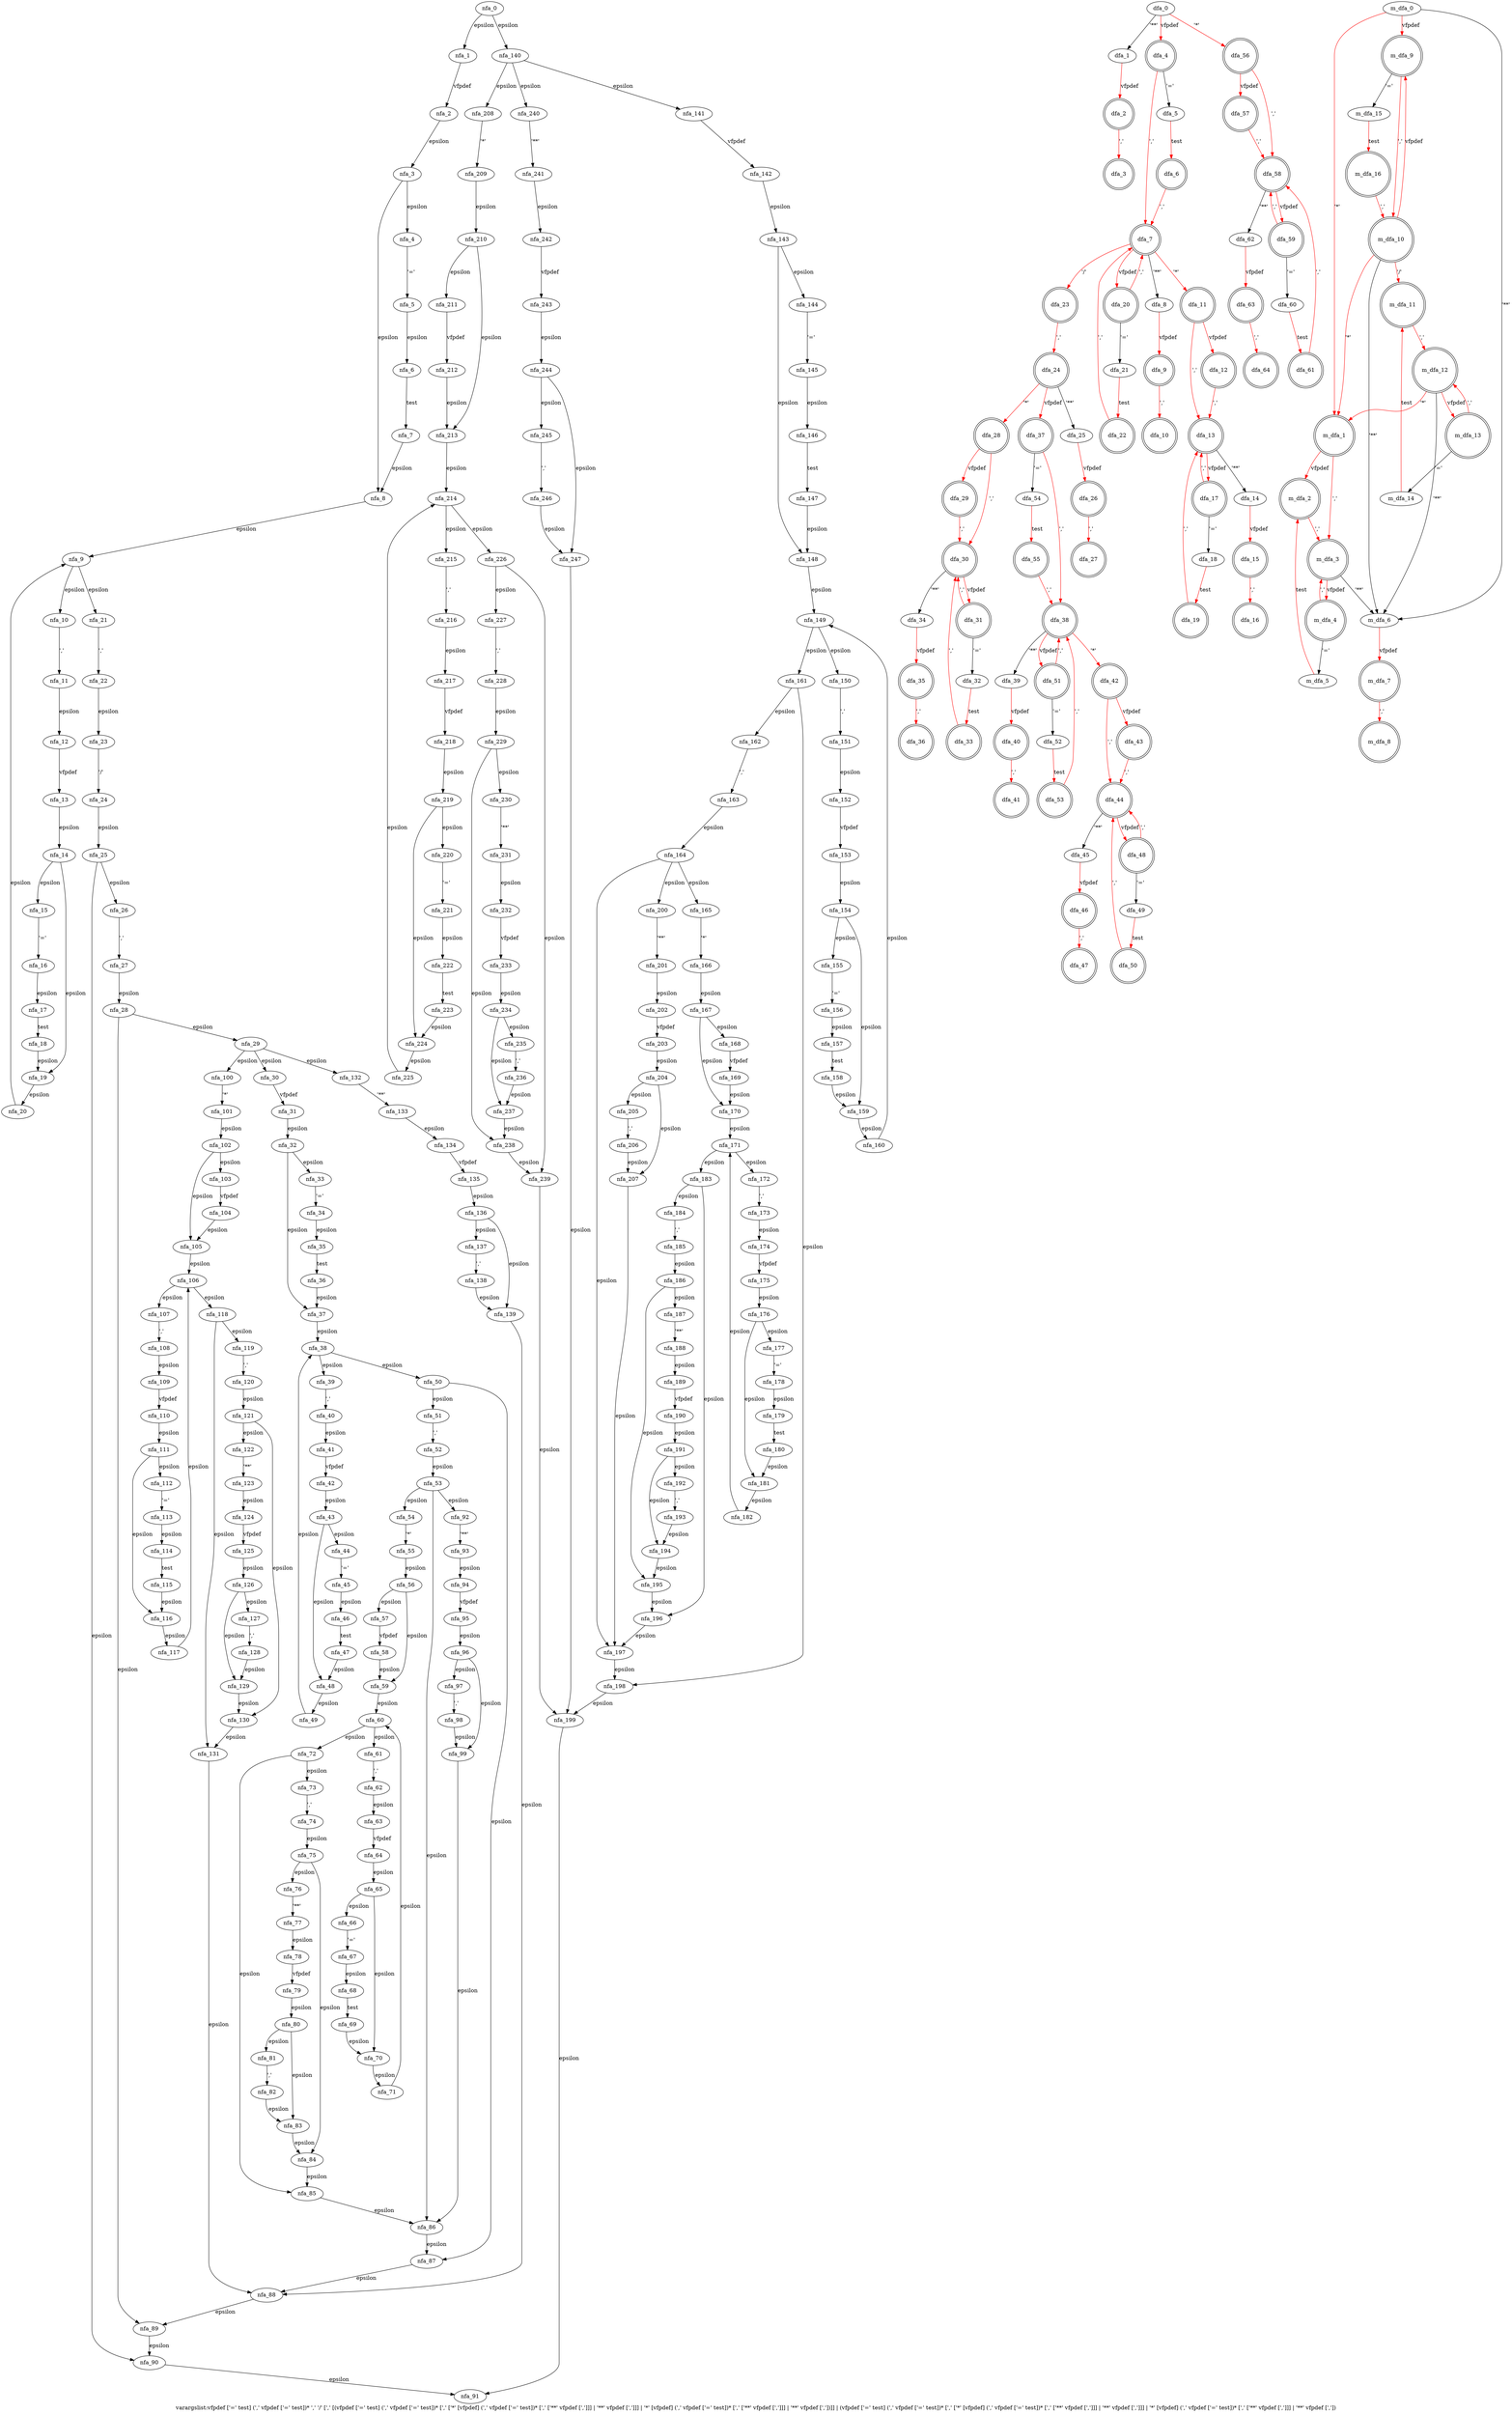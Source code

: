 digraph varargslist {
 graph[label="varargslist:vfpdef ['=' test] (',' vfpdef ['=' test])* ',' '/' [',' [(vfpdef ['=' test] (',' vfpdef ['=' test])* [',' ['*' [vfpdef] (',' vfpdef ['=' test])* [',' ['**' vfpdef [',']]] | '**' vfpdef [',']]] | '*' [vfpdef] (',' vfpdef ['=' test])* [',' ['**' vfpdef [',']]] | '**' vfpdef [','])]] | (vfpdef ['=' test] (',' vfpdef ['=' test])* [',' ['*' [vfpdef] (',' vfpdef ['=' test])* [',' ['**' vfpdef [',']]] | '**' vfpdef [',']]] | '*' [vfpdef] (',' vfpdef ['=' test])* [',' ['**' vfpdef [',']]] | '**' vfpdef [','])"]
 subgraph varargslist_nfa {
  nfa_0->nfa_1[label="epsilon"]
  nfa_1->nfa_2[label="vfpdef"]
  nfa_2->nfa_3[label="epsilon"]
  nfa_3->nfa_4[label="epsilon"]
  nfa_4->nfa_5[label="'='"]
  nfa_5->nfa_6[label="epsilon"]
  nfa_6->nfa_7[label="test"]
  nfa_7->nfa_8[label="epsilon"]
  nfa_8->nfa_9[label="epsilon"]
  nfa_9->nfa_10[label="epsilon"]
  nfa_10->nfa_11[label="','"]
  nfa_11->nfa_12[label="epsilon"]
  nfa_12->nfa_13[label="vfpdef"]
  nfa_13->nfa_14[label="epsilon"]
  nfa_14->nfa_15[label="epsilon"]
  nfa_15->nfa_16[label="'='"]
  nfa_16->nfa_17[label="epsilon"]
  nfa_17->nfa_18[label="test"]
  nfa_18->nfa_19[label="epsilon"]
  nfa_19->nfa_20[label="epsilon"]
  nfa_20->nfa_9[label="epsilon"]
  nfa_14->nfa_19[label="epsilon"]
  nfa_9->nfa_21[label="epsilon"]
  nfa_21->nfa_22[label="','"]
  nfa_22->nfa_23[label="epsilon"]
  nfa_23->nfa_24[label="'/'"]
  nfa_24->nfa_25[label="epsilon"]
  nfa_25->nfa_26[label="epsilon"]
  nfa_26->nfa_27[label="','"]
  nfa_27->nfa_28[label="epsilon"]
  nfa_28->nfa_29[label="epsilon"]
  nfa_29->nfa_30[label="epsilon"]
  nfa_30->nfa_31[label="vfpdef"]
  nfa_31->nfa_32[label="epsilon"]
  nfa_32->nfa_33[label="epsilon"]
  nfa_33->nfa_34[label="'='"]
  nfa_34->nfa_35[label="epsilon"]
  nfa_35->nfa_36[label="test"]
  nfa_36->nfa_37[label="epsilon"]
  nfa_37->nfa_38[label="epsilon"]
  nfa_38->nfa_39[label="epsilon"]
  nfa_39->nfa_40[label="','"]
  nfa_40->nfa_41[label="epsilon"]
  nfa_41->nfa_42[label="vfpdef"]
  nfa_42->nfa_43[label="epsilon"]
  nfa_43->nfa_44[label="epsilon"]
  nfa_44->nfa_45[label="'='"]
  nfa_45->nfa_46[label="epsilon"]
  nfa_46->nfa_47[label="test"]
  nfa_47->nfa_48[label="epsilon"]
  nfa_48->nfa_49[label="epsilon"]
  nfa_49->nfa_38[label="epsilon"]
  nfa_43->nfa_48[label="epsilon"]
  nfa_38->nfa_50[label="epsilon"]
  nfa_50->nfa_51[label="epsilon"]
  nfa_51->nfa_52[label="','"]
  nfa_52->nfa_53[label="epsilon"]
  nfa_53->nfa_54[label="epsilon"]
  nfa_54->nfa_55[label="'*'"]
  nfa_55->nfa_56[label="epsilon"]
  nfa_56->nfa_57[label="epsilon"]
  nfa_57->nfa_58[label="vfpdef"]
  nfa_58->nfa_59[label="epsilon"]
  nfa_59->nfa_60[label="epsilon"]
  nfa_60->nfa_61[label="epsilon"]
  nfa_61->nfa_62[label="','"]
  nfa_62->nfa_63[label="epsilon"]
  nfa_63->nfa_64[label="vfpdef"]
  nfa_64->nfa_65[label="epsilon"]
  nfa_65->nfa_66[label="epsilon"]
  nfa_66->nfa_67[label="'='"]
  nfa_67->nfa_68[label="epsilon"]
  nfa_68->nfa_69[label="test"]
  nfa_69->nfa_70[label="epsilon"]
  nfa_70->nfa_71[label="epsilon"]
  nfa_71->nfa_60[label="epsilon"]
  nfa_65->nfa_70[label="epsilon"]
  nfa_60->nfa_72[label="epsilon"]
  nfa_72->nfa_73[label="epsilon"]
  nfa_73->nfa_74[label="','"]
  nfa_74->nfa_75[label="epsilon"]
  nfa_75->nfa_76[label="epsilon"]
  nfa_76->nfa_77[label="'**'"]
  nfa_77->nfa_78[label="epsilon"]
  nfa_78->nfa_79[label="vfpdef"]
  nfa_79->nfa_80[label="epsilon"]
  nfa_80->nfa_81[label="epsilon"]
  nfa_81->nfa_82[label="','"]
  nfa_82->nfa_83[label="epsilon"]
  nfa_83->nfa_84[label="epsilon"]
  nfa_84->nfa_85[label="epsilon"]
  nfa_85->nfa_86[label="epsilon"]
  nfa_86->nfa_87[label="epsilon"]
  nfa_87->nfa_88[label="epsilon"]
  nfa_88->nfa_89[label="epsilon"]
  nfa_89->nfa_90[label="epsilon"]
  nfa_90->nfa_91[label="epsilon"]
  nfa_80->nfa_83[label="epsilon"]
  nfa_75->nfa_84[label="epsilon"]
  nfa_72->nfa_85[label="epsilon"]
  nfa_56->nfa_59[label="epsilon"]
  nfa_53->nfa_92[label="epsilon"]
  nfa_92->nfa_93[label="'**'"]
  nfa_93->nfa_94[label="epsilon"]
  nfa_94->nfa_95[label="vfpdef"]
  nfa_95->nfa_96[label="epsilon"]
  nfa_96->nfa_97[label="epsilon"]
  nfa_97->nfa_98[label="','"]
  nfa_98->nfa_99[label="epsilon"]
  nfa_99->nfa_86[label="epsilon"]
  nfa_96->nfa_99[label="epsilon"]
  nfa_53->nfa_86[label="epsilon"]
  nfa_50->nfa_87[label="epsilon"]
  nfa_32->nfa_37[label="epsilon"]
  nfa_29->nfa_100[label="epsilon"]
  nfa_100->nfa_101[label="'*'"]
  nfa_101->nfa_102[label="epsilon"]
  nfa_102->nfa_103[label="epsilon"]
  nfa_103->nfa_104[label="vfpdef"]
  nfa_104->nfa_105[label="epsilon"]
  nfa_105->nfa_106[label="epsilon"]
  nfa_106->nfa_107[label="epsilon"]
  nfa_107->nfa_108[label="','"]
  nfa_108->nfa_109[label="epsilon"]
  nfa_109->nfa_110[label="vfpdef"]
  nfa_110->nfa_111[label="epsilon"]
  nfa_111->nfa_112[label="epsilon"]
  nfa_112->nfa_113[label="'='"]
  nfa_113->nfa_114[label="epsilon"]
  nfa_114->nfa_115[label="test"]
  nfa_115->nfa_116[label="epsilon"]
  nfa_116->nfa_117[label="epsilon"]
  nfa_117->nfa_106[label="epsilon"]
  nfa_111->nfa_116[label="epsilon"]
  nfa_106->nfa_118[label="epsilon"]
  nfa_118->nfa_119[label="epsilon"]
  nfa_119->nfa_120[label="','"]
  nfa_120->nfa_121[label="epsilon"]
  nfa_121->nfa_122[label="epsilon"]
  nfa_122->nfa_123[label="'**'"]
  nfa_123->nfa_124[label="epsilon"]
  nfa_124->nfa_125[label="vfpdef"]
  nfa_125->nfa_126[label="epsilon"]
  nfa_126->nfa_127[label="epsilon"]
  nfa_127->nfa_128[label="','"]
  nfa_128->nfa_129[label="epsilon"]
  nfa_129->nfa_130[label="epsilon"]
  nfa_130->nfa_131[label="epsilon"]
  nfa_131->nfa_88[label="epsilon"]
  nfa_126->nfa_129[label="epsilon"]
  nfa_121->nfa_130[label="epsilon"]
  nfa_118->nfa_131[label="epsilon"]
  nfa_102->nfa_105[label="epsilon"]
  nfa_29->nfa_132[label="epsilon"]
  nfa_132->nfa_133[label="'**'"]
  nfa_133->nfa_134[label="epsilon"]
  nfa_134->nfa_135[label="vfpdef"]
  nfa_135->nfa_136[label="epsilon"]
  nfa_136->nfa_137[label="epsilon"]
  nfa_137->nfa_138[label="','"]
  nfa_138->nfa_139[label="epsilon"]
  nfa_139->nfa_88[label="epsilon"]
  nfa_136->nfa_139[label="epsilon"]
  nfa_28->nfa_89[label="epsilon"]
  nfa_25->nfa_90[label="epsilon"]
  nfa_3->nfa_8[label="epsilon"]
  nfa_0->nfa_140[label="epsilon"]
  nfa_140->nfa_141[label="epsilon"]
  nfa_141->nfa_142[label="vfpdef"]
  nfa_142->nfa_143[label="epsilon"]
  nfa_143->nfa_144[label="epsilon"]
  nfa_144->nfa_145[label="'='"]
  nfa_145->nfa_146[label="epsilon"]
  nfa_146->nfa_147[label="test"]
  nfa_147->nfa_148[label="epsilon"]
  nfa_148->nfa_149[label="epsilon"]
  nfa_149->nfa_150[label="epsilon"]
  nfa_150->nfa_151[label="','"]
  nfa_151->nfa_152[label="epsilon"]
  nfa_152->nfa_153[label="vfpdef"]
  nfa_153->nfa_154[label="epsilon"]
  nfa_154->nfa_155[label="epsilon"]
  nfa_155->nfa_156[label="'='"]
  nfa_156->nfa_157[label="epsilon"]
  nfa_157->nfa_158[label="test"]
  nfa_158->nfa_159[label="epsilon"]
  nfa_159->nfa_160[label="epsilon"]
  nfa_160->nfa_149[label="epsilon"]
  nfa_154->nfa_159[label="epsilon"]
  nfa_149->nfa_161[label="epsilon"]
  nfa_161->nfa_162[label="epsilon"]
  nfa_162->nfa_163[label="','"]
  nfa_163->nfa_164[label="epsilon"]
  nfa_164->nfa_165[label="epsilon"]
  nfa_165->nfa_166[label="'*'"]
  nfa_166->nfa_167[label="epsilon"]
  nfa_167->nfa_168[label="epsilon"]
  nfa_168->nfa_169[label="vfpdef"]
  nfa_169->nfa_170[label="epsilon"]
  nfa_170->nfa_171[label="epsilon"]
  nfa_171->nfa_172[label="epsilon"]
  nfa_172->nfa_173[label="','"]
  nfa_173->nfa_174[label="epsilon"]
  nfa_174->nfa_175[label="vfpdef"]
  nfa_175->nfa_176[label="epsilon"]
  nfa_176->nfa_177[label="epsilon"]
  nfa_177->nfa_178[label="'='"]
  nfa_178->nfa_179[label="epsilon"]
  nfa_179->nfa_180[label="test"]
  nfa_180->nfa_181[label="epsilon"]
  nfa_181->nfa_182[label="epsilon"]
  nfa_182->nfa_171[label="epsilon"]
  nfa_176->nfa_181[label="epsilon"]
  nfa_171->nfa_183[label="epsilon"]
  nfa_183->nfa_184[label="epsilon"]
  nfa_184->nfa_185[label="','"]
  nfa_185->nfa_186[label="epsilon"]
  nfa_186->nfa_187[label="epsilon"]
  nfa_187->nfa_188[label="'**'"]
  nfa_188->nfa_189[label="epsilon"]
  nfa_189->nfa_190[label="vfpdef"]
  nfa_190->nfa_191[label="epsilon"]
  nfa_191->nfa_192[label="epsilon"]
  nfa_192->nfa_193[label="','"]
  nfa_193->nfa_194[label="epsilon"]
  nfa_194->nfa_195[label="epsilon"]
  nfa_195->nfa_196[label="epsilon"]
  nfa_196->nfa_197[label="epsilon"]
  nfa_197->nfa_198[label="epsilon"]
  nfa_198->nfa_199[label="epsilon"]
  nfa_199->nfa_91[label="epsilon"]
  nfa_191->nfa_194[label="epsilon"]
  nfa_186->nfa_195[label="epsilon"]
  nfa_183->nfa_196[label="epsilon"]
  nfa_167->nfa_170[label="epsilon"]
  nfa_164->nfa_200[label="epsilon"]
  nfa_200->nfa_201[label="'**'"]
  nfa_201->nfa_202[label="epsilon"]
  nfa_202->nfa_203[label="vfpdef"]
  nfa_203->nfa_204[label="epsilon"]
  nfa_204->nfa_205[label="epsilon"]
  nfa_205->nfa_206[label="','"]
  nfa_206->nfa_207[label="epsilon"]
  nfa_207->nfa_197[label="epsilon"]
  nfa_204->nfa_207[label="epsilon"]
  nfa_164->nfa_197[label="epsilon"]
  nfa_161->nfa_198[label="epsilon"]
  nfa_143->nfa_148[label="epsilon"]
  nfa_140->nfa_208[label="epsilon"]
  nfa_208->nfa_209[label="'*'"]
  nfa_209->nfa_210[label="epsilon"]
  nfa_210->nfa_211[label="epsilon"]
  nfa_211->nfa_212[label="vfpdef"]
  nfa_212->nfa_213[label="epsilon"]
  nfa_213->nfa_214[label="epsilon"]
  nfa_214->nfa_215[label="epsilon"]
  nfa_215->nfa_216[label="','"]
  nfa_216->nfa_217[label="epsilon"]
  nfa_217->nfa_218[label="vfpdef"]
  nfa_218->nfa_219[label="epsilon"]
  nfa_219->nfa_220[label="epsilon"]
  nfa_220->nfa_221[label="'='"]
  nfa_221->nfa_222[label="epsilon"]
  nfa_222->nfa_223[label="test"]
  nfa_223->nfa_224[label="epsilon"]
  nfa_224->nfa_225[label="epsilon"]
  nfa_225->nfa_214[label="epsilon"]
  nfa_219->nfa_224[label="epsilon"]
  nfa_214->nfa_226[label="epsilon"]
  nfa_226->nfa_227[label="epsilon"]
  nfa_227->nfa_228[label="','"]
  nfa_228->nfa_229[label="epsilon"]
  nfa_229->nfa_230[label="epsilon"]
  nfa_230->nfa_231[label="'**'"]
  nfa_231->nfa_232[label="epsilon"]
  nfa_232->nfa_233[label="vfpdef"]
  nfa_233->nfa_234[label="epsilon"]
  nfa_234->nfa_235[label="epsilon"]
  nfa_235->nfa_236[label="','"]
  nfa_236->nfa_237[label="epsilon"]
  nfa_237->nfa_238[label="epsilon"]
  nfa_238->nfa_239[label="epsilon"]
  nfa_239->nfa_199[label="epsilon"]
  nfa_234->nfa_237[label="epsilon"]
  nfa_229->nfa_238[label="epsilon"]
  nfa_226->nfa_239[label="epsilon"]
  nfa_210->nfa_213[label="epsilon"]
  nfa_140->nfa_240[label="epsilon"]
  nfa_240->nfa_241[label="'**'"]
  nfa_241->nfa_242[label="epsilon"]
  nfa_242->nfa_243[label="vfpdef"]
  nfa_243->nfa_244[label="epsilon"]
  nfa_244->nfa_245[label="epsilon"]
  nfa_245->nfa_246[label="','"]
  nfa_246->nfa_247[label="epsilon"]
  nfa_247->nfa_199[label="epsilon"]
  nfa_244->nfa_247[label="epsilon"]
  }
 subgraph varargslist_dfa {
  dfa_0->dfa_1[label="'**'"]
  dfa_1->dfa_2[label="vfpdef",color=red]
  dfa_2->dfa_3[label="','",color=red]
  dfa_0->dfa_4[label="vfpdef",color=red]
  dfa_4->dfa_5[label="'='"]
  dfa_5->dfa_6[label="test",color=red]
  dfa_6->dfa_7[label="','",color=red]
  dfa_7->dfa_8[label="'**'"]
  dfa_8->dfa_9[label="vfpdef",color=red]
  dfa_9->dfa_10[label="','",color=red]
  dfa_7->dfa_11[label="'*'",color=red]
  dfa_11->dfa_12[label="vfpdef",color=red]
  dfa_12->dfa_13[label="','",color=red]
  dfa_13->dfa_14[label="'**'"]
  dfa_14->dfa_15[label="vfpdef",color=red]
  dfa_15->dfa_16[label="','",color=red]
  dfa_13->dfa_17[label="vfpdef",color=red]
  dfa_17->dfa_18[label="'='"]
  dfa_18->dfa_19[label="test",color=red]
  dfa_19->dfa_13[label="','",color=red]
  dfa_17->dfa_13[label="','",color=red]
  dfa_11->dfa_13[label="','",color=red]
  dfa_7->dfa_20[label="vfpdef",color=red]
  dfa_20->dfa_7[label="','",color=red]
  dfa_20->dfa_21[label="'='"]
  dfa_21->dfa_22[label="test",color=red]
  dfa_22->dfa_7[label="','",color=red]
  dfa_7->dfa_23[label="'/'",color=red]
  dfa_23->dfa_24[label="','",color=red]
  dfa_24->dfa_25[label="'**'"]
  dfa_25->dfa_26[label="vfpdef",color=red]
  dfa_26->dfa_27[label="','",color=red]
  dfa_24->dfa_28[label="'*'",color=red]
  dfa_28->dfa_29[label="vfpdef",color=red]
  dfa_29->dfa_30[label="','",color=red]
  dfa_30->dfa_31[label="vfpdef",color=red]
  dfa_31->dfa_30[label="','",color=red]
  dfa_31->dfa_32[label="'='"]
  dfa_32->dfa_33[label="test",color=red]
  dfa_33->dfa_30[label="','",color=red]
  dfa_30->dfa_34[label="'**'"]
  dfa_34->dfa_35[label="vfpdef",color=red]
  dfa_35->dfa_36[label="','",color=red]
  dfa_28->dfa_30[label="','",color=red]
  dfa_24->dfa_37[label="vfpdef",color=red]
  dfa_37->dfa_38[label="','",color=red]
  dfa_38->dfa_39[label="'**'"]
  dfa_39->dfa_40[label="vfpdef",color=red]
  dfa_40->dfa_41[label="','",color=red]
  dfa_38->dfa_42[label="'*'",color=red]
  dfa_42->dfa_43[label="vfpdef",color=red]
  dfa_43->dfa_44[label="','",color=red]
  dfa_44->dfa_45[label="'**'"]
  dfa_45->dfa_46[label="vfpdef",color=red]
  dfa_46->dfa_47[label="','",color=red]
  dfa_44->dfa_48[label="vfpdef",color=red]
  dfa_48->dfa_49[label="'='"]
  dfa_49->dfa_50[label="test",color=red]
  dfa_50->dfa_44[label="','",color=red]
  dfa_48->dfa_44[label="','",color=red]
  dfa_42->dfa_44[label="','",color=red]
  dfa_38->dfa_51[label="vfpdef",color=red]
  dfa_51->dfa_52[label="'='"]
  dfa_52->dfa_53[label="test",color=red]
  dfa_53->dfa_38[label="','",color=red]
  dfa_51->dfa_38[label="','",color=red]
  dfa_37->dfa_54[label="'='"]
  dfa_54->dfa_55[label="test",color=red]
  dfa_55->dfa_38[label="','",color=red]
  dfa_4->dfa_7[label="','",color=red]
  dfa_0->dfa_56[label="'*'",color=red]
  dfa_56->dfa_57[label="vfpdef",color=red]
  dfa_57->dfa_58[label="','",color=red]
  dfa_58->dfa_59[label="vfpdef",color=red]
  dfa_59->dfa_58[label="','",color=red]
  dfa_59->dfa_60[label="'='"]
  dfa_60->dfa_61[label="test",color=red]
  dfa_61->dfa_58[label="','",color=red]
  dfa_58->dfa_62[label="'**'"]
  dfa_62->dfa_63[label="vfpdef",color=red]
  dfa_63->dfa_64[label="','",color=red]
  dfa_56->dfa_58[label="','",color=red]
  dfa_2[shape=doublecircle]
  dfa_3[shape=doublecircle]
  dfa_4[shape=doublecircle]
  dfa_6[shape=doublecircle]
  dfa_7[shape=doublecircle]
  dfa_9[shape=doublecircle]
  dfa_10[shape=doublecircle]
  dfa_11[shape=doublecircle]
  dfa_12[shape=doublecircle]
  dfa_13[shape=doublecircle]
  dfa_15[shape=doublecircle]
  dfa_16[shape=doublecircle]
  dfa_17[shape=doublecircle]
  dfa_19[shape=doublecircle]
  dfa_20[shape=doublecircle]
  dfa_22[shape=doublecircle]
  dfa_23[shape=doublecircle]
  dfa_24[shape=doublecircle]
  dfa_26[shape=doublecircle]
  dfa_27[shape=doublecircle]
  dfa_28[shape=doublecircle]
  dfa_29[shape=doublecircle]
  dfa_30[shape=doublecircle]
  dfa_31[shape=doublecircle]
  dfa_33[shape=doublecircle]
  dfa_35[shape=doublecircle]
  dfa_36[shape=doublecircle]
  dfa_37[shape=doublecircle]
  dfa_38[shape=doublecircle]
  dfa_40[shape=doublecircle]
  dfa_41[shape=doublecircle]
  dfa_42[shape=doublecircle]
  dfa_43[shape=doublecircle]
  dfa_44[shape=doublecircle]
  dfa_46[shape=doublecircle]
  dfa_47[shape=doublecircle]
  dfa_48[shape=doublecircle]
  dfa_50[shape=doublecircle]
  dfa_51[shape=doublecircle]
  dfa_53[shape=doublecircle]
  dfa_55[shape=doublecircle]
  dfa_56[shape=doublecircle]
  dfa_57[shape=doublecircle]
  dfa_58[shape=doublecircle]
  dfa_59[shape=doublecircle]
  dfa_61[shape=doublecircle]
  dfa_63[shape=doublecircle]
  dfa_64[shape=doublecircle]
  }
 subgraph varargslist_m_dfa {
  m_dfa_0->m_dfa_1[label="'*'",color=red]
  m_dfa_1->m_dfa_2[label="vfpdef",color=red]
  m_dfa_2->m_dfa_3[label="','",color=red]
  m_dfa_3->m_dfa_4[label="vfpdef",color=red]
  m_dfa_4->m_dfa_3[label="','",color=red]
  m_dfa_4->m_dfa_5[label="'='"]
  m_dfa_5->m_dfa_2[label="test",color=red]
  m_dfa_3->m_dfa_6[label="'**'"]
  m_dfa_6->m_dfa_7[label="vfpdef",color=red]
  m_dfa_7->m_dfa_8[label="','",color=red]
  m_dfa_1->m_dfa_3[label="','",color=red]
  m_dfa_0->m_dfa_9[label="vfpdef",color=red]
  m_dfa_9->m_dfa_10[label="','",color=red]
  m_dfa_10->m_dfa_1[label="'*'",color=red]
  m_dfa_10->m_dfa_11[label="'/'",color=red]
  m_dfa_11->m_dfa_12[label="','",color=red]
  m_dfa_12->m_dfa_1[label="'*'",color=red]
  m_dfa_12->m_dfa_13[label="vfpdef",color=red]
  m_dfa_13->m_dfa_12[label="','",color=red]
  m_dfa_13->m_dfa_14[label="'='"]
  m_dfa_14->m_dfa_11[label="test",color=red]
  m_dfa_12->m_dfa_6[label="'**'"]
  m_dfa_10->m_dfa_9[label="vfpdef",color=red]
  m_dfa_10->m_dfa_6[label="'**'"]
  m_dfa_9->m_dfa_15[label="'='"]
  m_dfa_15->m_dfa_16[label="test",color=red]
  m_dfa_16->m_dfa_10[label="','",color=red]
  m_dfa_0->m_dfa_6[label="'**'"]
  m_dfa_1[shape=doublecircle]
  m_dfa_2[shape=doublecircle]
  m_dfa_3[shape=doublecircle]
  m_dfa_4[shape=doublecircle]
  m_dfa_7[shape=doublecircle]
  m_dfa_8[shape=doublecircle]
  m_dfa_9[shape=doublecircle]
  m_dfa_10[shape=doublecircle]
  m_dfa_11[shape=doublecircle]
  m_dfa_12[shape=doublecircle]
  m_dfa_13[shape=doublecircle]
  m_dfa_16[shape=doublecircle]
  }
}
